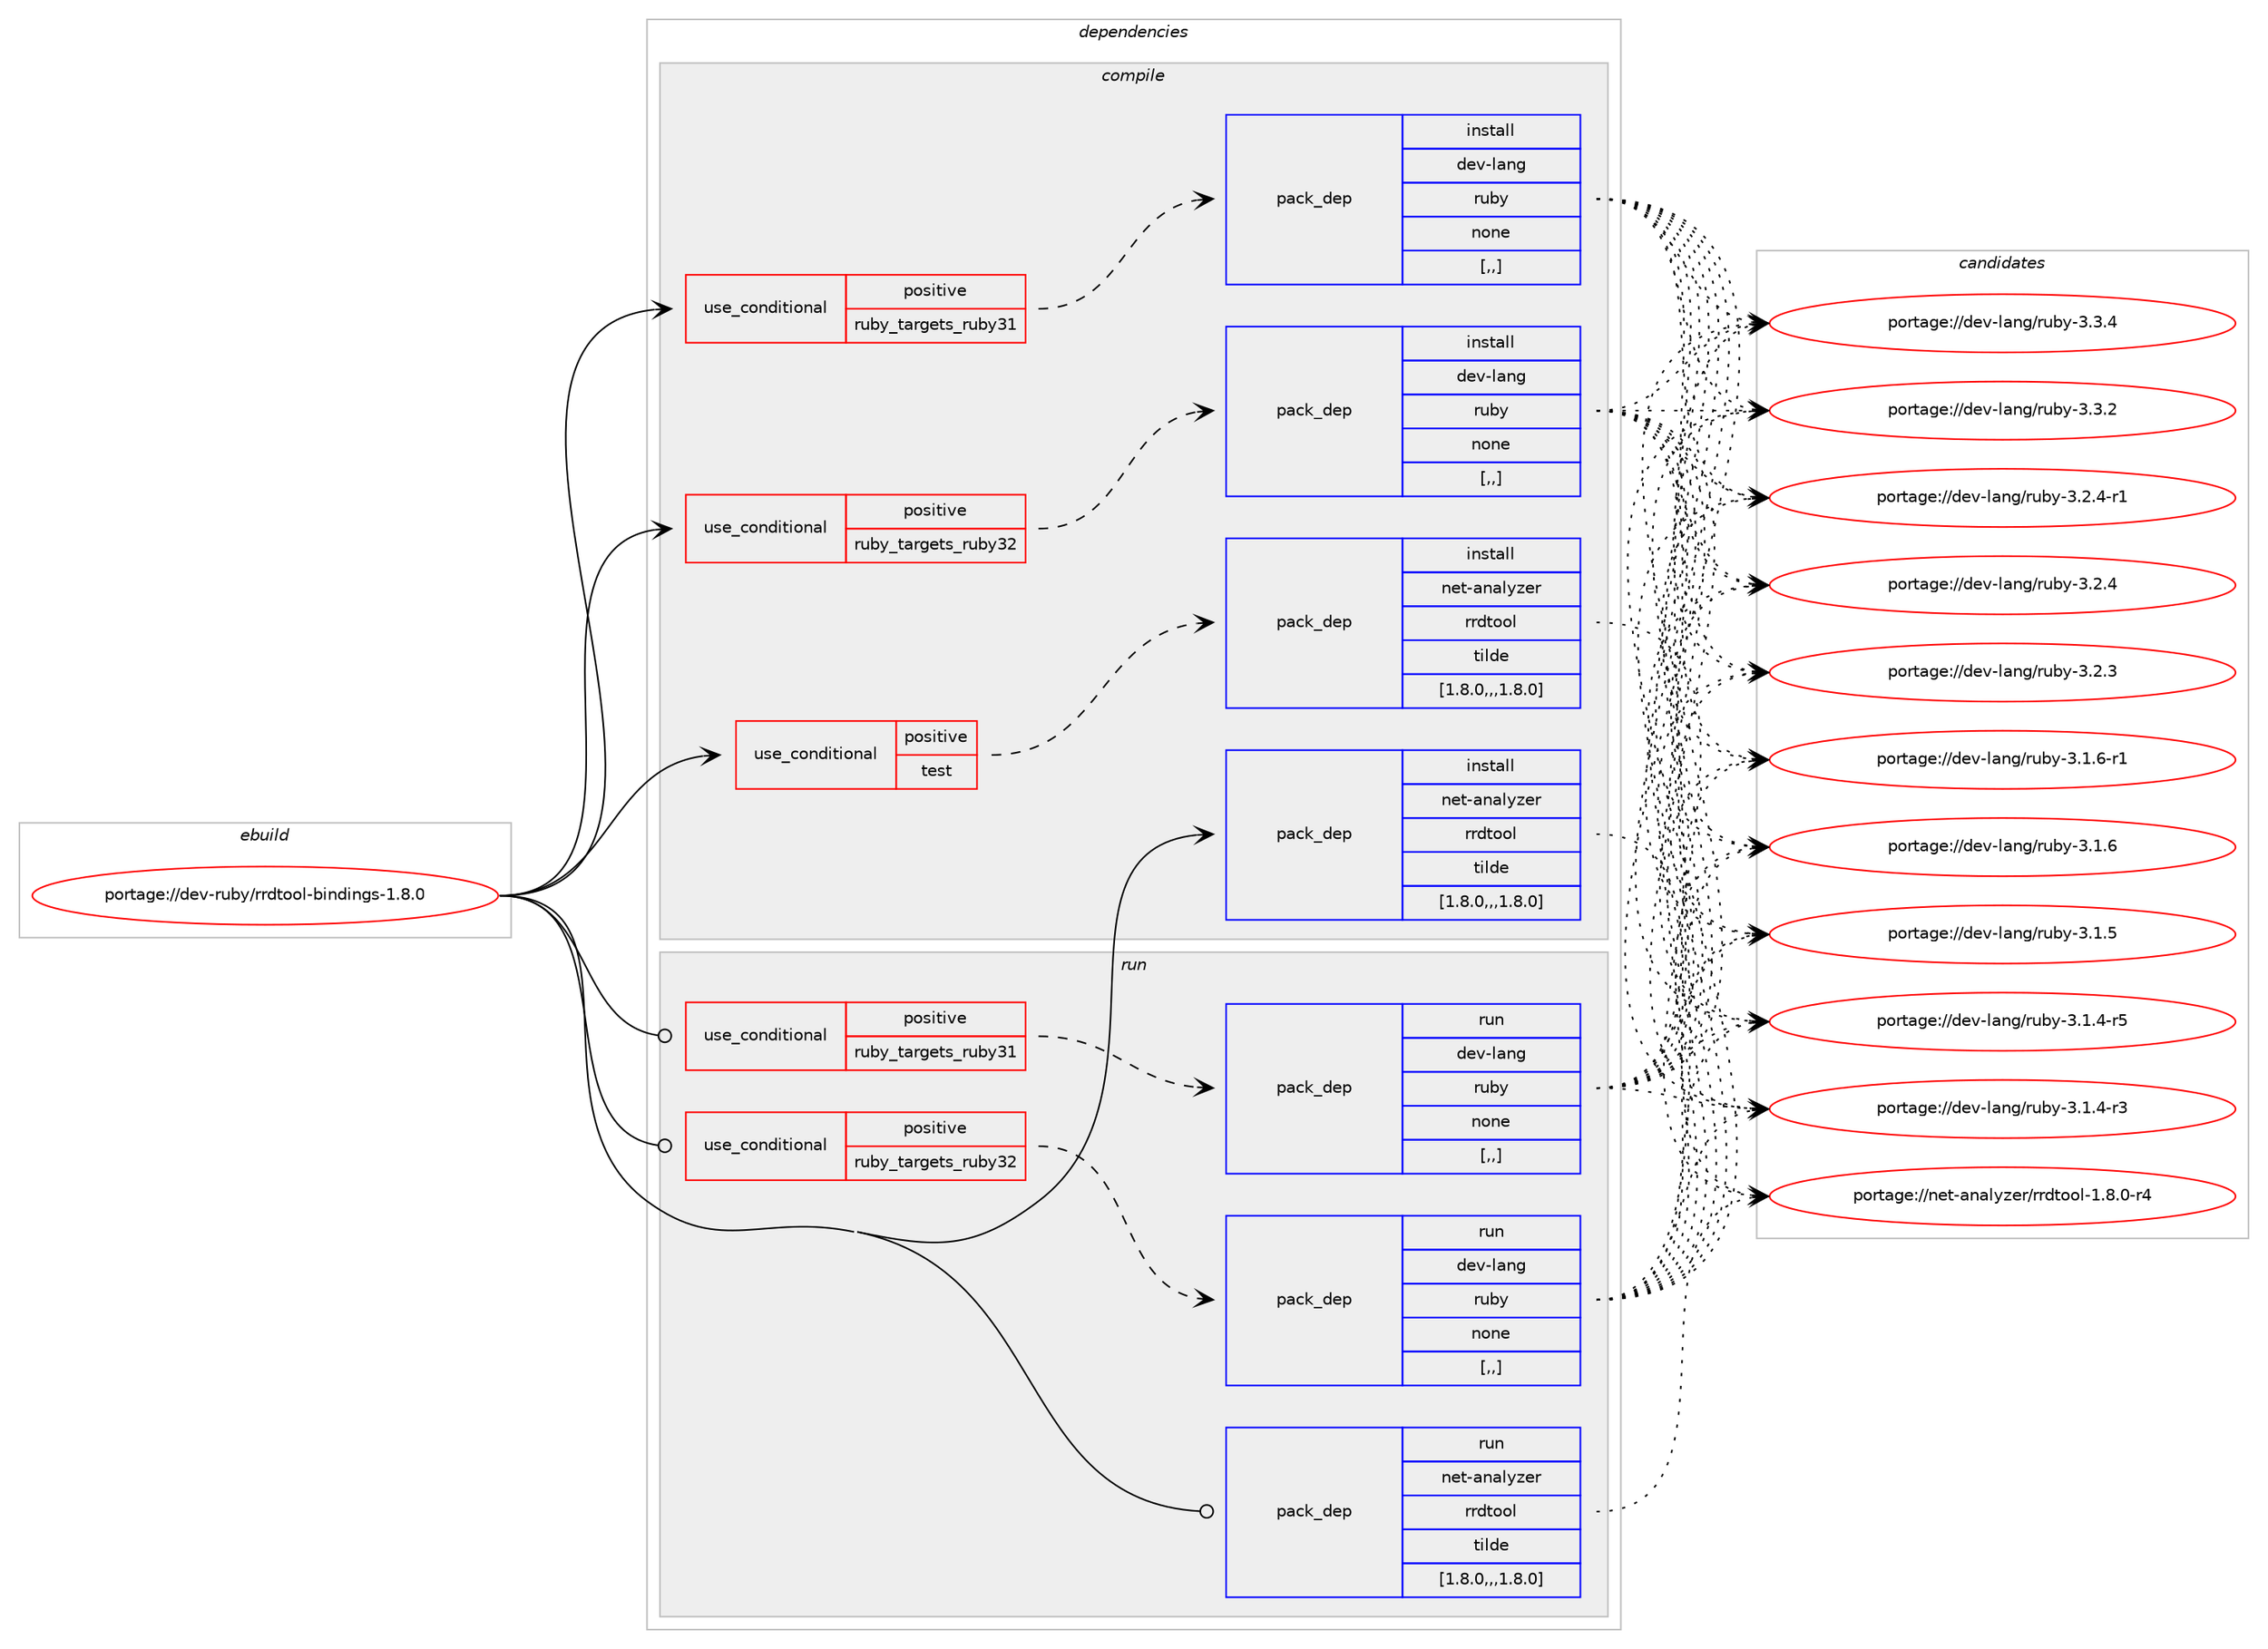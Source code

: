 digraph prolog {

# *************
# Graph options
# *************

newrank=true;
concentrate=true;
compound=true;
graph [rankdir=LR,fontname=Helvetica,fontsize=10,ranksep=1.5];#, ranksep=2.5, nodesep=0.2];
edge  [arrowhead=vee];
node  [fontname=Helvetica,fontsize=10];

# **********
# The ebuild
# **********

subgraph cluster_leftcol {
color=gray;
label=<<i>ebuild</i>>;
id [label="portage://dev-ruby/rrdtool-bindings-1.8.0", color=red, width=4, href="../dev-ruby/rrdtool-bindings-1.8.0.svg"];
}

# ****************
# The dependencies
# ****************

subgraph cluster_midcol {
color=gray;
label=<<i>dependencies</i>>;
subgraph cluster_compile {
fillcolor="#eeeeee";
style=filled;
label=<<i>compile</i>>;
subgraph cond54719 {
dependency198956 [label=<<TABLE BORDER="0" CELLBORDER="1" CELLSPACING="0" CELLPADDING="4"><TR><TD ROWSPAN="3" CELLPADDING="10">use_conditional</TD></TR><TR><TD>positive</TD></TR><TR><TD>ruby_targets_ruby31</TD></TR></TABLE>>, shape=none, color=red];
subgraph pack142869 {
dependency198957 [label=<<TABLE BORDER="0" CELLBORDER="1" CELLSPACING="0" CELLPADDING="4" WIDTH="220"><TR><TD ROWSPAN="6" CELLPADDING="30">pack_dep</TD></TR><TR><TD WIDTH="110">install</TD></TR><TR><TD>dev-lang</TD></TR><TR><TD>ruby</TD></TR><TR><TD>none</TD></TR><TR><TD>[,,]</TD></TR></TABLE>>, shape=none, color=blue];
}
dependency198956:e -> dependency198957:w [weight=20,style="dashed",arrowhead="vee"];
}
id:e -> dependency198956:w [weight=20,style="solid",arrowhead="vee"];
subgraph cond54720 {
dependency198958 [label=<<TABLE BORDER="0" CELLBORDER="1" CELLSPACING="0" CELLPADDING="4"><TR><TD ROWSPAN="3" CELLPADDING="10">use_conditional</TD></TR><TR><TD>positive</TD></TR><TR><TD>ruby_targets_ruby32</TD></TR></TABLE>>, shape=none, color=red];
subgraph pack142870 {
dependency198959 [label=<<TABLE BORDER="0" CELLBORDER="1" CELLSPACING="0" CELLPADDING="4" WIDTH="220"><TR><TD ROWSPAN="6" CELLPADDING="30">pack_dep</TD></TR><TR><TD WIDTH="110">install</TD></TR><TR><TD>dev-lang</TD></TR><TR><TD>ruby</TD></TR><TR><TD>none</TD></TR><TR><TD>[,,]</TD></TR></TABLE>>, shape=none, color=blue];
}
dependency198958:e -> dependency198959:w [weight=20,style="dashed",arrowhead="vee"];
}
id:e -> dependency198958:w [weight=20,style="solid",arrowhead="vee"];
subgraph cond54721 {
dependency198960 [label=<<TABLE BORDER="0" CELLBORDER="1" CELLSPACING="0" CELLPADDING="4"><TR><TD ROWSPAN="3" CELLPADDING="10">use_conditional</TD></TR><TR><TD>positive</TD></TR><TR><TD>test</TD></TR></TABLE>>, shape=none, color=red];
subgraph pack142871 {
dependency198961 [label=<<TABLE BORDER="0" CELLBORDER="1" CELLSPACING="0" CELLPADDING="4" WIDTH="220"><TR><TD ROWSPAN="6" CELLPADDING="30">pack_dep</TD></TR><TR><TD WIDTH="110">install</TD></TR><TR><TD>net-analyzer</TD></TR><TR><TD>rrdtool</TD></TR><TR><TD>tilde</TD></TR><TR><TD>[1.8.0,,,1.8.0]</TD></TR></TABLE>>, shape=none, color=blue];
}
dependency198960:e -> dependency198961:w [weight=20,style="dashed",arrowhead="vee"];
}
id:e -> dependency198960:w [weight=20,style="solid",arrowhead="vee"];
subgraph pack142872 {
dependency198962 [label=<<TABLE BORDER="0" CELLBORDER="1" CELLSPACING="0" CELLPADDING="4" WIDTH="220"><TR><TD ROWSPAN="6" CELLPADDING="30">pack_dep</TD></TR><TR><TD WIDTH="110">install</TD></TR><TR><TD>net-analyzer</TD></TR><TR><TD>rrdtool</TD></TR><TR><TD>tilde</TD></TR><TR><TD>[1.8.0,,,1.8.0]</TD></TR></TABLE>>, shape=none, color=blue];
}
id:e -> dependency198962:w [weight=20,style="solid",arrowhead="vee"];
}
subgraph cluster_compileandrun {
fillcolor="#eeeeee";
style=filled;
label=<<i>compile and run</i>>;
}
subgraph cluster_run {
fillcolor="#eeeeee";
style=filled;
label=<<i>run</i>>;
subgraph cond54722 {
dependency198963 [label=<<TABLE BORDER="0" CELLBORDER="1" CELLSPACING="0" CELLPADDING="4"><TR><TD ROWSPAN="3" CELLPADDING="10">use_conditional</TD></TR><TR><TD>positive</TD></TR><TR><TD>ruby_targets_ruby31</TD></TR></TABLE>>, shape=none, color=red];
subgraph pack142873 {
dependency198964 [label=<<TABLE BORDER="0" CELLBORDER="1" CELLSPACING="0" CELLPADDING="4" WIDTH="220"><TR><TD ROWSPAN="6" CELLPADDING="30">pack_dep</TD></TR><TR><TD WIDTH="110">run</TD></TR><TR><TD>dev-lang</TD></TR><TR><TD>ruby</TD></TR><TR><TD>none</TD></TR><TR><TD>[,,]</TD></TR></TABLE>>, shape=none, color=blue];
}
dependency198963:e -> dependency198964:w [weight=20,style="dashed",arrowhead="vee"];
}
id:e -> dependency198963:w [weight=20,style="solid",arrowhead="odot"];
subgraph cond54723 {
dependency198965 [label=<<TABLE BORDER="0" CELLBORDER="1" CELLSPACING="0" CELLPADDING="4"><TR><TD ROWSPAN="3" CELLPADDING="10">use_conditional</TD></TR><TR><TD>positive</TD></TR><TR><TD>ruby_targets_ruby32</TD></TR></TABLE>>, shape=none, color=red];
subgraph pack142874 {
dependency198966 [label=<<TABLE BORDER="0" CELLBORDER="1" CELLSPACING="0" CELLPADDING="4" WIDTH="220"><TR><TD ROWSPAN="6" CELLPADDING="30">pack_dep</TD></TR><TR><TD WIDTH="110">run</TD></TR><TR><TD>dev-lang</TD></TR><TR><TD>ruby</TD></TR><TR><TD>none</TD></TR><TR><TD>[,,]</TD></TR></TABLE>>, shape=none, color=blue];
}
dependency198965:e -> dependency198966:w [weight=20,style="dashed",arrowhead="vee"];
}
id:e -> dependency198965:w [weight=20,style="solid",arrowhead="odot"];
subgraph pack142875 {
dependency198967 [label=<<TABLE BORDER="0" CELLBORDER="1" CELLSPACING="0" CELLPADDING="4" WIDTH="220"><TR><TD ROWSPAN="6" CELLPADDING="30">pack_dep</TD></TR><TR><TD WIDTH="110">run</TD></TR><TR><TD>net-analyzer</TD></TR><TR><TD>rrdtool</TD></TR><TR><TD>tilde</TD></TR><TR><TD>[1.8.0,,,1.8.0]</TD></TR></TABLE>>, shape=none, color=blue];
}
id:e -> dependency198967:w [weight=20,style="solid",arrowhead="odot"];
}
}

# **************
# The candidates
# **************

subgraph cluster_choices {
rank=same;
color=gray;
label=<<i>candidates</i>>;

subgraph choice142869 {
color=black;
nodesep=1;
choice10010111845108971101034711411798121455146514652 [label="portage://dev-lang/ruby-3.3.4", color=red, width=4,href="../dev-lang/ruby-3.3.4.svg"];
choice10010111845108971101034711411798121455146514650 [label="portage://dev-lang/ruby-3.3.2", color=red, width=4,href="../dev-lang/ruby-3.3.2.svg"];
choice100101118451089711010347114117981214551465046524511449 [label="portage://dev-lang/ruby-3.2.4-r1", color=red, width=4,href="../dev-lang/ruby-3.2.4-r1.svg"];
choice10010111845108971101034711411798121455146504652 [label="portage://dev-lang/ruby-3.2.4", color=red, width=4,href="../dev-lang/ruby-3.2.4.svg"];
choice10010111845108971101034711411798121455146504651 [label="portage://dev-lang/ruby-3.2.3", color=red, width=4,href="../dev-lang/ruby-3.2.3.svg"];
choice100101118451089711010347114117981214551464946544511449 [label="portage://dev-lang/ruby-3.1.6-r1", color=red, width=4,href="../dev-lang/ruby-3.1.6-r1.svg"];
choice10010111845108971101034711411798121455146494654 [label="portage://dev-lang/ruby-3.1.6", color=red, width=4,href="../dev-lang/ruby-3.1.6.svg"];
choice10010111845108971101034711411798121455146494653 [label="portage://dev-lang/ruby-3.1.5", color=red, width=4,href="../dev-lang/ruby-3.1.5.svg"];
choice100101118451089711010347114117981214551464946524511453 [label="portage://dev-lang/ruby-3.1.4-r5", color=red, width=4,href="../dev-lang/ruby-3.1.4-r5.svg"];
choice100101118451089711010347114117981214551464946524511451 [label="portage://dev-lang/ruby-3.1.4-r3", color=red, width=4,href="../dev-lang/ruby-3.1.4-r3.svg"];
dependency198957:e -> choice10010111845108971101034711411798121455146514652:w [style=dotted,weight="100"];
dependency198957:e -> choice10010111845108971101034711411798121455146514650:w [style=dotted,weight="100"];
dependency198957:e -> choice100101118451089711010347114117981214551465046524511449:w [style=dotted,weight="100"];
dependency198957:e -> choice10010111845108971101034711411798121455146504652:w [style=dotted,weight="100"];
dependency198957:e -> choice10010111845108971101034711411798121455146504651:w [style=dotted,weight="100"];
dependency198957:e -> choice100101118451089711010347114117981214551464946544511449:w [style=dotted,weight="100"];
dependency198957:e -> choice10010111845108971101034711411798121455146494654:w [style=dotted,weight="100"];
dependency198957:e -> choice10010111845108971101034711411798121455146494653:w [style=dotted,weight="100"];
dependency198957:e -> choice100101118451089711010347114117981214551464946524511453:w [style=dotted,weight="100"];
dependency198957:e -> choice100101118451089711010347114117981214551464946524511451:w [style=dotted,weight="100"];
}
subgraph choice142870 {
color=black;
nodesep=1;
choice10010111845108971101034711411798121455146514652 [label="portage://dev-lang/ruby-3.3.4", color=red, width=4,href="../dev-lang/ruby-3.3.4.svg"];
choice10010111845108971101034711411798121455146514650 [label="portage://dev-lang/ruby-3.3.2", color=red, width=4,href="../dev-lang/ruby-3.3.2.svg"];
choice100101118451089711010347114117981214551465046524511449 [label="portage://dev-lang/ruby-3.2.4-r1", color=red, width=4,href="../dev-lang/ruby-3.2.4-r1.svg"];
choice10010111845108971101034711411798121455146504652 [label="portage://dev-lang/ruby-3.2.4", color=red, width=4,href="../dev-lang/ruby-3.2.4.svg"];
choice10010111845108971101034711411798121455146504651 [label="portage://dev-lang/ruby-3.2.3", color=red, width=4,href="../dev-lang/ruby-3.2.3.svg"];
choice100101118451089711010347114117981214551464946544511449 [label="portage://dev-lang/ruby-3.1.6-r1", color=red, width=4,href="../dev-lang/ruby-3.1.6-r1.svg"];
choice10010111845108971101034711411798121455146494654 [label="portage://dev-lang/ruby-3.1.6", color=red, width=4,href="../dev-lang/ruby-3.1.6.svg"];
choice10010111845108971101034711411798121455146494653 [label="portage://dev-lang/ruby-3.1.5", color=red, width=4,href="../dev-lang/ruby-3.1.5.svg"];
choice100101118451089711010347114117981214551464946524511453 [label="portage://dev-lang/ruby-3.1.4-r5", color=red, width=4,href="../dev-lang/ruby-3.1.4-r5.svg"];
choice100101118451089711010347114117981214551464946524511451 [label="portage://dev-lang/ruby-3.1.4-r3", color=red, width=4,href="../dev-lang/ruby-3.1.4-r3.svg"];
dependency198959:e -> choice10010111845108971101034711411798121455146514652:w [style=dotted,weight="100"];
dependency198959:e -> choice10010111845108971101034711411798121455146514650:w [style=dotted,weight="100"];
dependency198959:e -> choice100101118451089711010347114117981214551465046524511449:w [style=dotted,weight="100"];
dependency198959:e -> choice10010111845108971101034711411798121455146504652:w [style=dotted,weight="100"];
dependency198959:e -> choice10010111845108971101034711411798121455146504651:w [style=dotted,weight="100"];
dependency198959:e -> choice100101118451089711010347114117981214551464946544511449:w [style=dotted,weight="100"];
dependency198959:e -> choice10010111845108971101034711411798121455146494654:w [style=dotted,weight="100"];
dependency198959:e -> choice10010111845108971101034711411798121455146494653:w [style=dotted,weight="100"];
dependency198959:e -> choice100101118451089711010347114117981214551464946524511453:w [style=dotted,weight="100"];
dependency198959:e -> choice100101118451089711010347114117981214551464946524511451:w [style=dotted,weight="100"];
}
subgraph choice142871 {
color=black;
nodesep=1;
choice110101116459711097108121122101114471141141001161111111084549465646484511452 [label="portage://net-analyzer/rrdtool-1.8.0-r4", color=red, width=4,href="../net-analyzer/rrdtool-1.8.0-r4.svg"];
dependency198961:e -> choice110101116459711097108121122101114471141141001161111111084549465646484511452:w [style=dotted,weight="100"];
}
subgraph choice142872 {
color=black;
nodesep=1;
choice110101116459711097108121122101114471141141001161111111084549465646484511452 [label="portage://net-analyzer/rrdtool-1.8.0-r4", color=red, width=4,href="../net-analyzer/rrdtool-1.8.0-r4.svg"];
dependency198962:e -> choice110101116459711097108121122101114471141141001161111111084549465646484511452:w [style=dotted,weight="100"];
}
subgraph choice142873 {
color=black;
nodesep=1;
choice10010111845108971101034711411798121455146514652 [label="portage://dev-lang/ruby-3.3.4", color=red, width=4,href="../dev-lang/ruby-3.3.4.svg"];
choice10010111845108971101034711411798121455146514650 [label="portage://dev-lang/ruby-3.3.2", color=red, width=4,href="../dev-lang/ruby-3.3.2.svg"];
choice100101118451089711010347114117981214551465046524511449 [label="portage://dev-lang/ruby-3.2.4-r1", color=red, width=4,href="../dev-lang/ruby-3.2.4-r1.svg"];
choice10010111845108971101034711411798121455146504652 [label="portage://dev-lang/ruby-3.2.4", color=red, width=4,href="../dev-lang/ruby-3.2.4.svg"];
choice10010111845108971101034711411798121455146504651 [label="portage://dev-lang/ruby-3.2.3", color=red, width=4,href="../dev-lang/ruby-3.2.3.svg"];
choice100101118451089711010347114117981214551464946544511449 [label="portage://dev-lang/ruby-3.1.6-r1", color=red, width=4,href="../dev-lang/ruby-3.1.6-r1.svg"];
choice10010111845108971101034711411798121455146494654 [label="portage://dev-lang/ruby-3.1.6", color=red, width=4,href="../dev-lang/ruby-3.1.6.svg"];
choice10010111845108971101034711411798121455146494653 [label="portage://dev-lang/ruby-3.1.5", color=red, width=4,href="../dev-lang/ruby-3.1.5.svg"];
choice100101118451089711010347114117981214551464946524511453 [label="portage://dev-lang/ruby-3.1.4-r5", color=red, width=4,href="../dev-lang/ruby-3.1.4-r5.svg"];
choice100101118451089711010347114117981214551464946524511451 [label="portage://dev-lang/ruby-3.1.4-r3", color=red, width=4,href="../dev-lang/ruby-3.1.4-r3.svg"];
dependency198964:e -> choice10010111845108971101034711411798121455146514652:w [style=dotted,weight="100"];
dependency198964:e -> choice10010111845108971101034711411798121455146514650:w [style=dotted,weight="100"];
dependency198964:e -> choice100101118451089711010347114117981214551465046524511449:w [style=dotted,weight="100"];
dependency198964:e -> choice10010111845108971101034711411798121455146504652:w [style=dotted,weight="100"];
dependency198964:e -> choice10010111845108971101034711411798121455146504651:w [style=dotted,weight="100"];
dependency198964:e -> choice100101118451089711010347114117981214551464946544511449:w [style=dotted,weight="100"];
dependency198964:e -> choice10010111845108971101034711411798121455146494654:w [style=dotted,weight="100"];
dependency198964:e -> choice10010111845108971101034711411798121455146494653:w [style=dotted,weight="100"];
dependency198964:e -> choice100101118451089711010347114117981214551464946524511453:w [style=dotted,weight="100"];
dependency198964:e -> choice100101118451089711010347114117981214551464946524511451:w [style=dotted,weight="100"];
}
subgraph choice142874 {
color=black;
nodesep=1;
choice10010111845108971101034711411798121455146514652 [label="portage://dev-lang/ruby-3.3.4", color=red, width=4,href="../dev-lang/ruby-3.3.4.svg"];
choice10010111845108971101034711411798121455146514650 [label="portage://dev-lang/ruby-3.3.2", color=red, width=4,href="../dev-lang/ruby-3.3.2.svg"];
choice100101118451089711010347114117981214551465046524511449 [label="portage://dev-lang/ruby-3.2.4-r1", color=red, width=4,href="../dev-lang/ruby-3.2.4-r1.svg"];
choice10010111845108971101034711411798121455146504652 [label="portage://dev-lang/ruby-3.2.4", color=red, width=4,href="../dev-lang/ruby-3.2.4.svg"];
choice10010111845108971101034711411798121455146504651 [label="portage://dev-lang/ruby-3.2.3", color=red, width=4,href="../dev-lang/ruby-3.2.3.svg"];
choice100101118451089711010347114117981214551464946544511449 [label="portage://dev-lang/ruby-3.1.6-r1", color=red, width=4,href="../dev-lang/ruby-3.1.6-r1.svg"];
choice10010111845108971101034711411798121455146494654 [label="portage://dev-lang/ruby-3.1.6", color=red, width=4,href="../dev-lang/ruby-3.1.6.svg"];
choice10010111845108971101034711411798121455146494653 [label="portage://dev-lang/ruby-3.1.5", color=red, width=4,href="../dev-lang/ruby-3.1.5.svg"];
choice100101118451089711010347114117981214551464946524511453 [label="portage://dev-lang/ruby-3.1.4-r5", color=red, width=4,href="../dev-lang/ruby-3.1.4-r5.svg"];
choice100101118451089711010347114117981214551464946524511451 [label="portage://dev-lang/ruby-3.1.4-r3", color=red, width=4,href="../dev-lang/ruby-3.1.4-r3.svg"];
dependency198966:e -> choice10010111845108971101034711411798121455146514652:w [style=dotted,weight="100"];
dependency198966:e -> choice10010111845108971101034711411798121455146514650:w [style=dotted,weight="100"];
dependency198966:e -> choice100101118451089711010347114117981214551465046524511449:w [style=dotted,weight="100"];
dependency198966:e -> choice10010111845108971101034711411798121455146504652:w [style=dotted,weight="100"];
dependency198966:e -> choice10010111845108971101034711411798121455146504651:w [style=dotted,weight="100"];
dependency198966:e -> choice100101118451089711010347114117981214551464946544511449:w [style=dotted,weight="100"];
dependency198966:e -> choice10010111845108971101034711411798121455146494654:w [style=dotted,weight="100"];
dependency198966:e -> choice10010111845108971101034711411798121455146494653:w [style=dotted,weight="100"];
dependency198966:e -> choice100101118451089711010347114117981214551464946524511453:w [style=dotted,weight="100"];
dependency198966:e -> choice100101118451089711010347114117981214551464946524511451:w [style=dotted,weight="100"];
}
subgraph choice142875 {
color=black;
nodesep=1;
choice110101116459711097108121122101114471141141001161111111084549465646484511452 [label="portage://net-analyzer/rrdtool-1.8.0-r4", color=red, width=4,href="../net-analyzer/rrdtool-1.8.0-r4.svg"];
dependency198967:e -> choice110101116459711097108121122101114471141141001161111111084549465646484511452:w [style=dotted,weight="100"];
}
}

}
